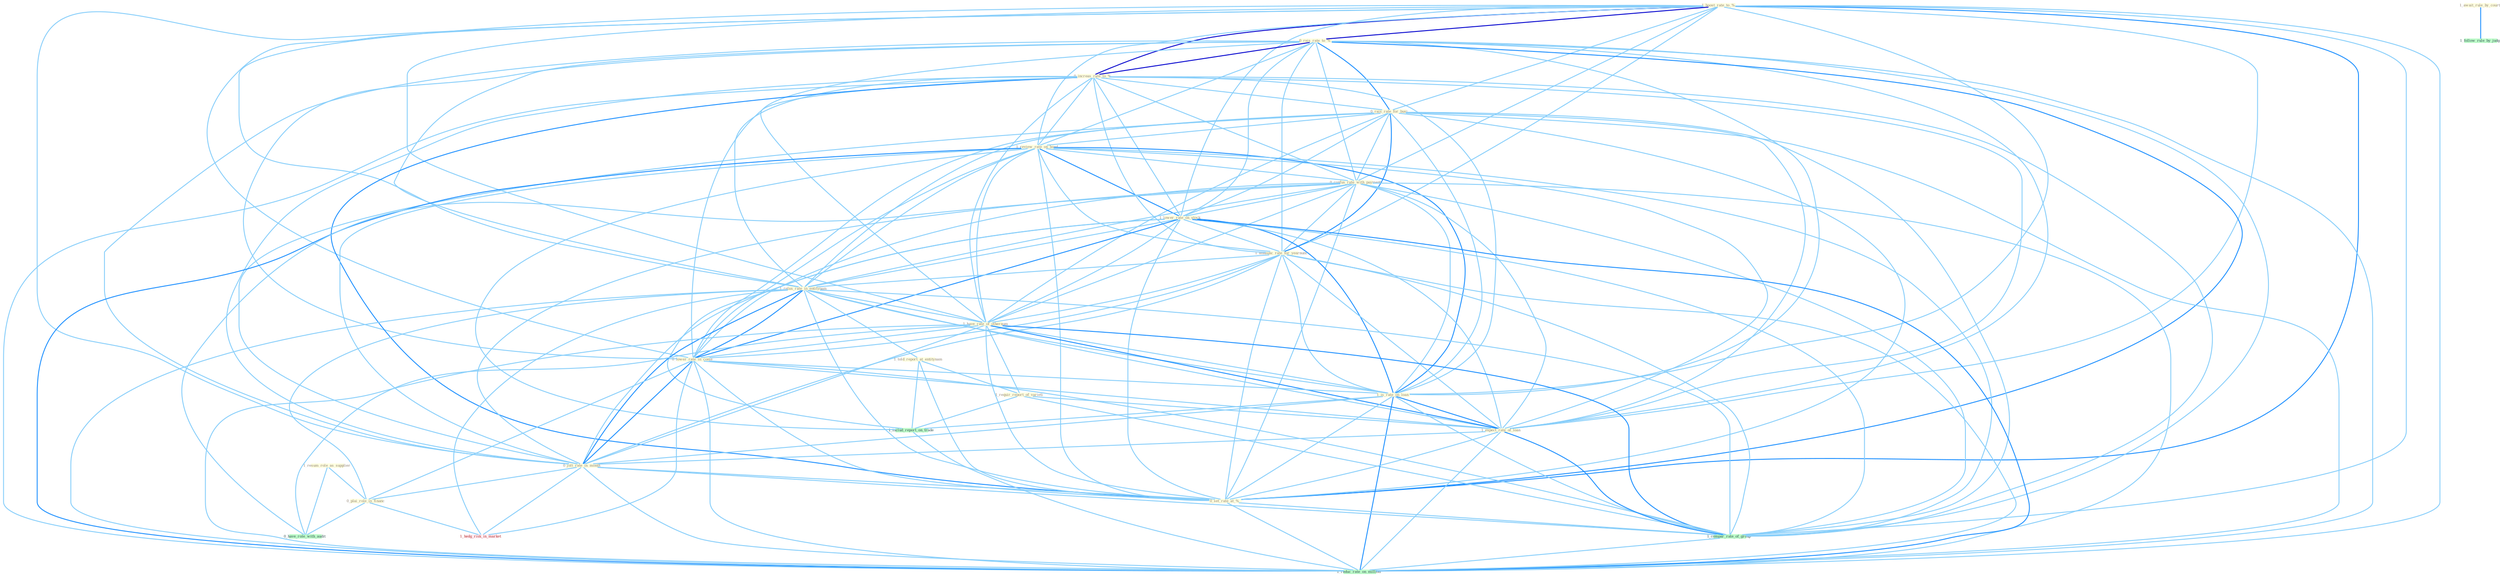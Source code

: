 Graph G{ 
    node
    [shape=polygon,style=filled,width=.5,height=.06,color="#BDFCC9",fixedsize=true,fontsize=4,
    fontcolor="#2f4f4f"];
    {node
    [color="#ffffe0", fontcolor="#8b7d6b"] "1_boost_rate_to_% " "0_rais_rate_to_% " "0_increas_rate_to_% " "0_rais_rate_for_busi " "1_review_rate_on_bond " "0_confus_rate_with_payment " "1_lower_rate_on_stock " "1_announc_rate_for_yearnum " "1_relax_rate_in_entitynam " "1_told_report_at_entitynam " "1_resum_role_as_supplier " "1_have_rate_of_othernum " "0_lower_rate_in_come " "1_await_rule_by_court " "1_requir_report_of_varieti " "1_is_rate_on_loan " "1_expect_rate_of_loan " "0_jolt_rate_in_month " "0_set_rate_at_% " "0_plai_role_in_financ "}
{node [color="#fff0f5", fontcolor="#b22222"] "1_hedg_risk_in_market "}
edge [color="#B0E2FF"];

	"1_boost_rate_to_% " -- "0_rais_rate_to_% " [w="3", color="#0000cd" , len=0.6];
	"1_boost_rate_to_% " -- "0_increas_rate_to_% " [w="3", color="#0000cd" , len=0.6];
	"1_boost_rate_to_% " -- "0_rais_rate_for_busi " [w="1", color="#87cefa" ];
	"1_boost_rate_to_% " -- "1_review_rate_on_bond " [w="1", color="#87cefa" ];
	"1_boost_rate_to_% " -- "0_confus_rate_with_payment " [w="1", color="#87cefa" ];
	"1_boost_rate_to_% " -- "1_lower_rate_on_stock " [w="1", color="#87cefa" ];
	"1_boost_rate_to_% " -- "1_announc_rate_for_yearnum " [w="1", color="#87cefa" ];
	"1_boost_rate_to_% " -- "1_relax_rate_in_entitynam " [w="1", color="#87cefa" ];
	"1_boost_rate_to_% " -- "1_have_rate_of_othernum " [w="1", color="#87cefa" ];
	"1_boost_rate_to_% " -- "0_lower_rate_in_come " [w="1", color="#87cefa" ];
	"1_boost_rate_to_% " -- "1_is_rate_on_loan " [w="1", color="#87cefa" ];
	"1_boost_rate_to_% " -- "1_expect_rate_of_loan " [w="1", color="#87cefa" ];
	"1_boost_rate_to_% " -- "0_jolt_rate_in_month " [w="1", color="#87cefa" ];
	"1_boost_rate_to_% " -- "0_set_rate_at_% " [w="2", color="#1e90ff" , len=0.8];
	"1_boost_rate_to_% " -- "1_compar_rate_of_group " [w="1", color="#87cefa" ];
	"1_boost_rate_to_% " -- "1_reduc_rate_on_million " [w="1", color="#87cefa" ];
	"0_rais_rate_to_% " -- "0_increas_rate_to_% " [w="3", color="#0000cd" , len=0.6];
	"0_rais_rate_to_% " -- "0_rais_rate_for_busi " [w="2", color="#1e90ff" , len=0.8];
	"0_rais_rate_to_% " -- "1_review_rate_on_bond " [w="1", color="#87cefa" ];
	"0_rais_rate_to_% " -- "0_confus_rate_with_payment " [w="1", color="#87cefa" ];
	"0_rais_rate_to_% " -- "1_lower_rate_on_stock " [w="1", color="#87cefa" ];
	"0_rais_rate_to_% " -- "1_announc_rate_for_yearnum " [w="1", color="#87cefa" ];
	"0_rais_rate_to_% " -- "1_relax_rate_in_entitynam " [w="1", color="#87cefa" ];
	"0_rais_rate_to_% " -- "1_have_rate_of_othernum " [w="1", color="#87cefa" ];
	"0_rais_rate_to_% " -- "0_lower_rate_in_come " [w="1", color="#87cefa" ];
	"0_rais_rate_to_% " -- "1_is_rate_on_loan " [w="1", color="#87cefa" ];
	"0_rais_rate_to_% " -- "1_expect_rate_of_loan " [w="1", color="#87cefa" ];
	"0_rais_rate_to_% " -- "0_jolt_rate_in_month " [w="1", color="#87cefa" ];
	"0_rais_rate_to_% " -- "0_set_rate_at_% " [w="2", color="#1e90ff" , len=0.8];
	"0_rais_rate_to_% " -- "1_compar_rate_of_group " [w="1", color="#87cefa" ];
	"0_rais_rate_to_% " -- "1_reduc_rate_on_million " [w="1", color="#87cefa" ];
	"0_increas_rate_to_% " -- "0_rais_rate_for_busi " [w="1", color="#87cefa" ];
	"0_increas_rate_to_% " -- "1_review_rate_on_bond " [w="1", color="#87cefa" ];
	"0_increas_rate_to_% " -- "0_confus_rate_with_payment " [w="1", color="#87cefa" ];
	"0_increas_rate_to_% " -- "1_lower_rate_on_stock " [w="1", color="#87cefa" ];
	"0_increas_rate_to_% " -- "1_announc_rate_for_yearnum " [w="1", color="#87cefa" ];
	"0_increas_rate_to_% " -- "1_relax_rate_in_entitynam " [w="1", color="#87cefa" ];
	"0_increas_rate_to_% " -- "1_have_rate_of_othernum " [w="1", color="#87cefa" ];
	"0_increas_rate_to_% " -- "0_lower_rate_in_come " [w="1", color="#87cefa" ];
	"0_increas_rate_to_% " -- "1_is_rate_on_loan " [w="1", color="#87cefa" ];
	"0_increas_rate_to_% " -- "1_expect_rate_of_loan " [w="1", color="#87cefa" ];
	"0_increas_rate_to_% " -- "0_jolt_rate_in_month " [w="1", color="#87cefa" ];
	"0_increas_rate_to_% " -- "0_set_rate_at_% " [w="2", color="#1e90ff" , len=0.8];
	"0_increas_rate_to_% " -- "1_compar_rate_of_group " [w="1", color="#87cefa" ];
	"0_increas_rate_to_% " -- "1_reduc_rate_on_million " [w="1", color="#87cefa" ];
	"0_rais_rate_for_busi " -- "1_review_rate_on_bond " [w="1", color="#87cefa" ];
	"0_rais_rate_for_busi " -- "0_confus_rate_with_payment " [w="1", color="#87cefa" ];
	"0_rais_rate_for_busi " -- "1_lower_rate_on_stock " [w="1", color="#87cefa" ];
	"0_rais_rate_for_busi " -- "1_announc_rate_for_yearnum " [w="2", color="#1e90ff" , len=0.8];
	"0_rais_rate_for_busi " -- "1_relax_rate_in_entitynam " [w="1", color="#87cefa" ];
	"0_rais_rate_for_busi " -- "1_have_rate_of_othernum " [w="1", color="#87cefa" ];
	"0_rais_rate_for_busi " -- "0_lower_rate_in_come " [w="1", color="#87cefa" ];
	"0_rais_rate_for_busi " -- "1_is_rate_on_loan " [w="1", color="#87cefa" ];
	"0_rais_rate_for_busi " -- "1_expect_rate_of_loan " [w="1", color="#87cefa" ];
	"0_rais_rate_for_busi " -- "0_jolt_rate_in_month " [w="1", color="#87cefa" ];
	"0_rais_rate_for_busi " -- "0_set_rate_at_% " [w="1", color="#87cefa" ];
	"0_rais_rate_for_busi " -- "1_compar_rate_of_group " [w="1", color="#87cefa" ];
	"0_rais_rate_for_busi " -- "1_reduc_rate_on_million " [w="1", color="#87cefa" ];
	"1_review_rate_on_bond " -- "0_confus_rate_with_payment " [w="1", color="#87cefa" ];
	"1_review_rate_on_bond " -- "1_lower_rate_on_stock " [w="2", color="#1e90ff" , len=0.8];
	"1_review_rate_on_bond " -- "1_announc_rate_for_yearnum " [w="1", color="#87cefa" ];
	"1_review_rate_on_bond " -- "1_relax_rate_in_entitynam " [w="1", color="#87cefa" ];
	"1_review_rate_on_bond " -- "1_have_rate_of_othernum " [w="1", color="#87cefa" ];
	"1_review_rate_on_bond " -- "0_lower_rate_in_come " [w="1", color="#87cefa" ];
	"1_review_rate_on_bond " -- "1_is_rate_on_loan " [w="2", color="#1e90ff" , len=0.8];
	"1_review_rate_on_bond " -- "1_expect_rate_of_loan " [w="1", color="#87cefa" ];
	"1_review_rate_on_bond " -- "0_jolt_rate_in_month " [w="1", color="#87cefa" ];
	"1_review_rate_on_bond " -- "0_set_rate_at_% " [w="1", color="#87cefa" ];
	"1_review_rate_on_bond " -- "1_includ_report_on_trade " [w="1", color="#87cefa" ];
	"1_review_rate_on_bond " -- "1_compar_rate_of_group " [w="1", color="#87cefa" ];
	"1_review_rate_on_bond " -- "1_reduc_rate_on_million " [w="2", color="#1e90ff" , len=0.8];
	"0_confus_rate_with_payment " -- "1_lower_rate_on_stock " [w="1", color="#87cefa" ];
	"0_confus_rate_with_payment " -- "1_announc_rate_for_yearnum " [w="1", color="#87cefa" ];
	"0_confus_rate_with_payment " -- "1_relax_rate_in_entitynam " [w="1", color="#87cefa" ];
	"0_confus_rate_with_payment " -- "1_have_rate_of_othernum " [w="1", color="#87cefa" ];
	"0_confus_rate_with_payment " -- "0_lower_rate_in_come " [w="1", color="#87cefa" ];
	"0_confus_rate_with_payment " -- "1_is_rate_on_loan " [w="1", color="#87cefa" ];
	"0_confus_rate_with_payment " -- "1_expect_rate_of_loan " [w="1", color="#87cefa" ];
	"0_confus_rate_with_payment " -- "0_jolt_rate_in_month " [w="1", color="#87cefa" ];
	"0_confus_rate_with_payment " -- "0_set_rate_at_% " [w="1", color="#87cefa" ];
	"0_confus_rate_with_payment " -- "1_compar_rate_of_group " [w="1", color="#87cefa" ];
	"0_confus_rate_with_payment " -- "1_reduc_rate_on_million " [w="1", color="#87cefa" ];
	"0_confus_rate_with_payment " -- "0_have_role_with_audit " [w="1", color="#87cefa" ];
	"1_lower_rate_on_stock " -- "1_announc_rate_for_yearnum " [w="1", color="#87cefa" ];
	"1_lower_rate_on_stock " -- "1_relax_rate_in_entitynam " [w="1", color="#87cefa" ];
	"1_lower_rate_on_stock " -- "1_have_rate_of_othernum " [w="1", color="#87cefa" ];
	"1_lower_rate_on_stock " -- "0_lower_rate_in_come " [w="2", color="#1e90ff" , len=0.8];
	"1_lower_rate_on_stock " -- "1_is_rate_on_loan " [w="2", color="#1e90ff" , len=0.8];
	"1_lower_rate_on_stock " -- "1_expect_rate_of_loan " [w="1", color="#87cefa" ];
	"1_lower_rate_on_stock " -- "0_jolt_rate_in_month " [w="1", color="#87cefa" ];
	"1_lower_rate_on_stock " -- "0_set_rate_at_% " [w="1", color="#87cefa" ];
	"1_lower_rate_on_stock " -- "1_includ_report_on_trade " [w="1", color="#87cefa" ];
	"1_lower_rate_on_stock " -- "1_compar_rate_of_group " [w="1", color="#87cefa" ];
	"1_lower_rate_on_stock " -- "1_reduc_rate_on_million " [w="2", color="#1e90ff" , len=0.8];
	"1_announc_rate_for_yearnum " -- "1_relax_rate_in_entitynam " [w="1", color="#87cefa" ];
	"1_announc_rate_for_yearnum " -- "1_have_rate_of_othernum " [w="1", color="#87cefa" ];
	"1_announc_rate_for_yearnum " -- "0_lower_rate_in_come " [w="1", color="#87cefa" ];
	"1_announc_rate_for_yearnum " -- "1_is_rate_on_loan " [w="1", color="#87cefa" ];
	"1_announc_rate_for_yearnum " -- "1_expect_rate_of_loan " [w="1", color="#87cefa" ];
	"1_announc_rate_for_yearnum " -- "0_jolt_rate_in_month " [w="1", color="#87cefa" ];
	"1_announc_rate_for_yearnum " -- "0_set_rate_at_% " [w="1", color="#87cefa" ];
	"1_announc_rate_for_yearnum " -- "1_compar_rate_of_group " [w="1", color="#87cefa" ];
	"1_announc_rate_for_yearnum " -- "1_reduc_rate_on_million " [w="1", color="#87cefa" ];
	"1_relax_rate_in_entitynam " -- "1_told_report_at_entitynam " [w="1", color="#87cefa" ];
	"1_relax_rate_in_entitynam " -- "1_have_rate_of_othernum " [w="1", color="#87cefa" ];
	"1_relax_rate_in_entitynam " -- "0_lower_rate_in_come " [w="2", color="#1e90ff" , len=0.8];
	"1_relax_rate_in_entitynam " -- "1_is_rate_on_loan " [w="1", color="#87cefa" ];
	"1_relax_rate_in_entitynam " -- "1_expect_rate_of_loan " [w="1", color="#87cefa" ];
	"1_relax_rate_in_entitynam " -- "0_jolt_rate_in_month " [w="2", color="#1e90ff" , len=0.8];
	"1_relax_rate_in_entitynam " -- "0_set_rate_at_% " [w="1", color="#87cefa" ];
	"1_relax_rate_in_entitynam " -- "0_plai_role_in_financ " [w="1", color="#87cefa" ];
	"1_relax_rate_in_entitynam " -- "1_compar_rate_of_group " [w="1", color="#87cefa" ];
	"1_relax_rate_in_entitynam " -- "1_hedg_risk_in_market " [w="1", color="#87cefa" ];
	"1_relax_rate_in_entitynam " -- "1_reduc_rate_on_million " [w="1", color="#87cefa" ];
	"1_told_report_at_entitynam " -- "1_requir_report_of_varieti " [w="1", color="#87cefa" ];
	"1_told_report_at_entitynam " -- "0_set_rate_at_% " [w="1", color="#87cefa" ];
	"1_told_report_at_entitynam " -- "1_includ_report_on_trade " [w="1", color="#87cefa" ];
	"1_resum_role_as_supplier " -- "0_plai_role_in_financ " [w="1", color="#87cefa" ];
	"1_resum_role_as_supplier " -- "0_have_role_with_audit " [w="1", color="#87cefa" ];
	"1_have_rate_of_othernum " -- "0_lower_rate_in_come " [w="1", color="#87cefa" ];
	"1_have_rate_of_othernum " -- "1_requir_report_of_varieti " [w="1", color="#87cefa" ];
	"1_have_rate_of_othernum " -- "1_is_rate_on_loan " [w="1", color="#87cefa" ];
	"1_have_rate_of_othernum " -- "1_expect_rate_of_loan " [w="2", color="#1e90ff" , len=0.8];
	"1_have_rate_of_othernum " -- "0_jolt_rate_in_month " [w="1", color="#87cefa" ];
	"1_have_rate_of_othernum " -- "0_set_rate_at_% " [w="1", color="#87cefa" ];
	"1_have_rate_of_othernum " -- "1_compar_rate_of_group " [w="2", color="#1e90ff" , len=0.8];
	"1_have_rate_of_othernum " -- "1_reduc_rate_on_million " [w="1", color="#87cefa" ];
	"1_have_rate_of_othernum " -- "0_have_role_with_audit " [w="1", color="#87cefa" ];
	"0_lower_rate_in_come " -- "1_is_rate_on_loan " [w="1", color="#87cefa" ];
	"0_lower_rate_in_come " -- "1_expect_rate_of_loan " [w="1", color="#87cefa" ];
	"0_lower_rate_in_come " -- "0_jolt_rate_in_month " [w="2", color="#1e90ff" , len=0.8];
	"0_lower_rate_in_come " -- "0_set_rate_at_% " [w="1", color="#87cefa" ];
	"0_lower_rate_in_come " -- "0_plai_role_in_financ " [w="1", color="#87cefa" ];
	"0_lower_rate_in_come " -- "1_compar_rate_of_group " [w="1", color="#87cefa" ];
	"0_lower_rate_in_come " -- "1_hedg_risk_in_market " [w="1", color="#87cefa" ];
	"0_lower_rate_in_come " -- "1_reduc_rate_on_million " [w="1", color="#87cefa" ];
	"1_await_rule_by_court " -- "1_follow_rule_by_judg " [w="2", color="#1e90ff" , len=0.8];
	"1_requir_report_of_varieti " -- "1_expect_rate_of_loan " [w="1", color="#87cefa" ];
	"1_requir_report_of_varieti " -- "1_includ_report_on_trade " [w="1", color="#87cefa" ];
	"1_requir_report_of_varieti " -- "1_compar_rate_of_group " [w="1", color="#87cefa" ];
	"1_is_rate_on_loan " -- "1_expect_rate_of_loan " [w="2", color="#1e90ff" , len=0.8];
	"1_is_rate_on_loan " -- "0_jolt_rate_in_month " [w="1", color="#87cefa" ];
	"1_is_rate_on_loan " -- "0_set_rate_at_% " [w="1", color="#87cefa" ];
	"1_is_rate_on_loan " -- "1_includ_report_on_trade " [w="1", color="#87cefa" ];
	"1_is_rate_on_loan " -- "1_compar_rate_of_group " [w="1", color="#87cefa" ];
	"1_is_rate_on_loan " -- "1_reduc_rate_on_million " [w="2", color="#1e90ff" , len=0.8];
	"1_expect_rate_of_loan " -- "0_jolt_rate_in_month " [w="1", color="#87cefa" ];
	"1_expect_rate_of_loan " -- "0_set_rate_at_% " [w="1", color="#87cefa" ];
	"1_expect_rate_of_loan " -- "1_compar_rate_of_group " [w="2", color="#1e90ff" , len=0.8];
	"1_expect_rate_of_loan " -- "1_reduc_rate_on_million " [w="1", color="#87cefa" ];
	"0_jolt_rate_in_month " -- "0_set_rate_at_% " [w="1", color="#87cefa" ];
	"0_jolt_rate_in_month " -- "0_plai_role_in_financ " [w="1", color="#87cefa" ];
	"0_jolt_rate_in_month " -- "1_compar_rate_of_group " [w="1", color="#87cefa" ];
	"0_jolt_rate_in_month " -- "1_hedg_risk_in_market " [w="1", color="#87cefa" ];
	"0_jolt_rate_in_month " -- "1_reduc_rate_on_million " [w="1", color="#87cefa" ];
	"0_set_rate_at_% " -- "1_compar_rate_of_group " [w="1", color="#87cefa" ];
	"0_set_rate_at_% " -- "1_reduc_rate_on_million " [w="1", color="#87cefa" ];
	"0_plai_role_in_financ " -- "1_hedg_risk_in_market " [w="1", color="#87cefa" ];
	"0_plai_role_in_financ " -- "0_have_role_with_audit " [w="1", color="#87cefa" ];
	"1_includ_report_on_trade " -- "1_reduc_rate_on_million " [w="1", color="#87cefa" ];
	"1_compar_rate_of_group " -- "1_reduc_rate_on_million " [w="1", color="#87cefa" ];
}